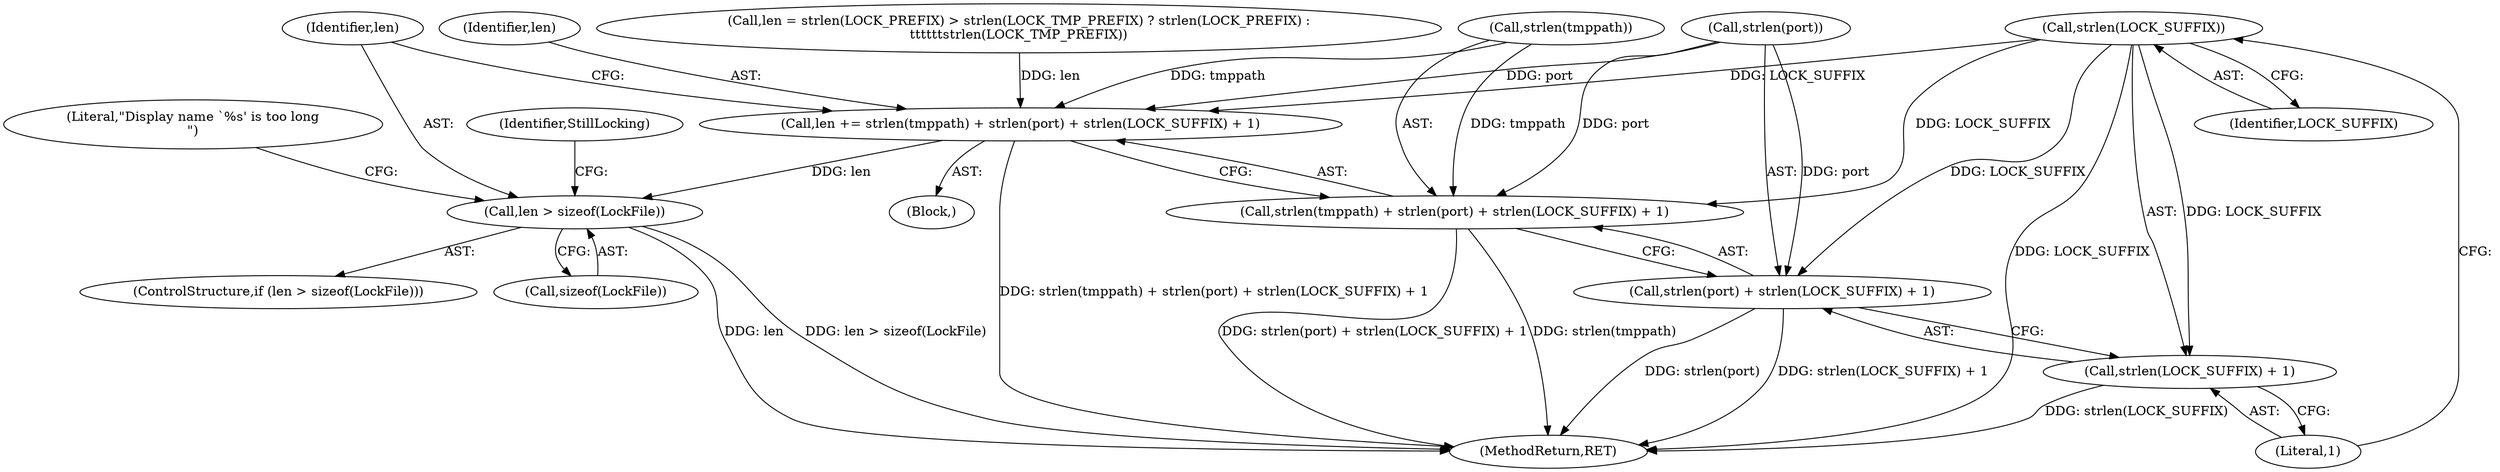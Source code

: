 digraph "0_xserver_b67581cf825940fdf52bf2e0af4330e695d724a4@API" {
"1000157" [label="(Call,strlen(LOCK_SUFFIX))"];
"1000148" [label="(Call,len += strlen(tmppath) + strlen(port) + strlen(LOCK_SUFFIX) + 1)"];
"1000161" [label="(Call,len > sizeof(LockFile))"];
"1000150" [label="(Call,strlen(tmppath) + strlen(port) + strlen(LOCK_SUFFIX) + 1)"];
"1000153" [label="(Call,strlen(port) + strlen(LOCK_SUFFIX) + 1)"];
"1000156" [label="(Call,strlen(LOCK_SUFFIX) + 1)"];
"1000169" [label="(Identifier,StillLocking)"];
"1000153" [label="(Call,strlen(port) + strlen(LOCK_SUFFIX) + 1)"];
"1000160" [label="(ControlStructure,if (len > sizeof(LockFile)))"];
"1000159" [label="(Literal,1)"];
"1000148" [label="(Call,len += strlen(tmppath) + strlen(port) + strlen(LOCK_SUFFIX) + 1)"];
"1000150" [label="(Call,strlen(tmppath) + strlen(port) + strlen(LOCK_SUFFIX) + 1)"];
"1000111" [label="(Block,)"];
"1000156" [label="(Call,strlen(LOCK_SUFFIX) + 1)"];
"1000149" [label="(Identifier,len)"];
"1000151" [label="(Call,strlen(tmppath))"];
"1000163" [label="(Call,sizeof(LockFile))"];
"1000157" [label="(Call,strlen(LOCK_SUFFIX))"];
"1000162" [label="(Identifier,len)"];
"1000154" [label="(Call,strlen(port))"];
"1000136" [label="(Call,len = strlen(LOCK_PREFIX) > strlen(LOCK_TMP_PREFIX) ? strlen(LOCK_PREFIX) :\n\t\t\t\t\t\tstrlen(LOCK_TMP_PREFIX))"];
"1000166" [label="(Literal,\"Display name `%s' is too long\n\")"];
"1000158" [label="(Identifier,LOCK_SUFFIX)"];
"1000161" [label="(Call,len > sizeof(LockFile))"];
"1000392" [label="(MethodReturn,RET)"];
"1000157" -> "1000156"  [label="AST: "];
"1000157" -> "1000158"  [label="CFG: "];
"1000158" -> "1000157"  [label="AST: "];
"1000159" -> "1000157"  [label="CFG: "];
"1000157" -> "1000392"  [label="DDG: LOCK_SUFFIX"];
"1000157" -> "1000148"  [label="DDG: LOCK_SUFFIX"];
"1000157" -> "1000150"  [label="DDG: LOCK_SUFFIX"];
"1000157" -> "1000153"  [label="DDG: LOCK_SUFFIX"];
"1000157" -> "1000156"  [label="DDG: LOCK_SUFFIX"];
"1000148" -> "1000111"  [label="AST: "];
"1000148" -> "1000150"  [label="CFG: "];
"1000149" -> "1000148"  [label="AST: "];
"1000150" -> "1000148"  [label="AST: "];
"1000162" -> "1000148"  [label="CFG: "];
"1000148" -> "1000392"  [label="DDG: strlen(tmppath) + strlen(port) + strlen(LOCK_SUFFIX) + 1"];
"1000151" -> "1000148"  [label="DDG: tmppath"];
"1000154" -> "1000148"  [label="DDG: port"];
"1000136" -> "1000148"  [label="DDG: len"];
"1000148" -> "1000161"  [label="DDG: len"];
"1000161" -> "1000160"  [label="AST: "];
"1000161" -> "1000163"  [label="CFG: "];
"1000162" -> "1000161"  [label="AST: "];
"1000163" -> "1000161"  [label="AST: "];
"1000166" -> "1000161"  [label="CFG: "];
"1000169" -> "1000161"  [label="CFG: "];
"1000161" -> "1000392"  [label="DDG: len"];
"1000161" -> "1000392"  [label="DDG: len > sizeof(LockFile)"];
"1000150" -> "1000153"  [label="CFG: "];
"1000151" -> "1000150"  [label="AST: "];
"1000153" -> "1000150"  [label="AST: "];
"1000150" -> "1000392"  [label="DDG: strlen(port) + strlen(LOCK_SUFFIX) + 1"];
"1000150" -> "1000392"  [label="DDG: strlen(tmppath)"];
"1000151" -> "1000150"  [label="DDG: tmppath"];
"1000154" -> "1000150"  [label="DDG: port"];
"1000153" -> "1000156"  [label="CFG: "];
"1000154" -> "1000153"  [label="AST: "];
"1000156" -> "1000153"  [label="AST: "];
"1000153" -> "1000392"  [label="DDG: strlen(port)"];
"1000153" -> "1000392"  [label="DDG: strlen(LOCK_SUFFIX) + 1"];
"1000154" -> "1000153"  [label="DDG: port"];
"1000156" -> "1000159"  [label="CFG: "];
"1000159" -> "1000156"  [label="AST: "];
"1000156" -> "1000392"  [label="DDG: strlen(LOCK_SUFFIX)"];
}
